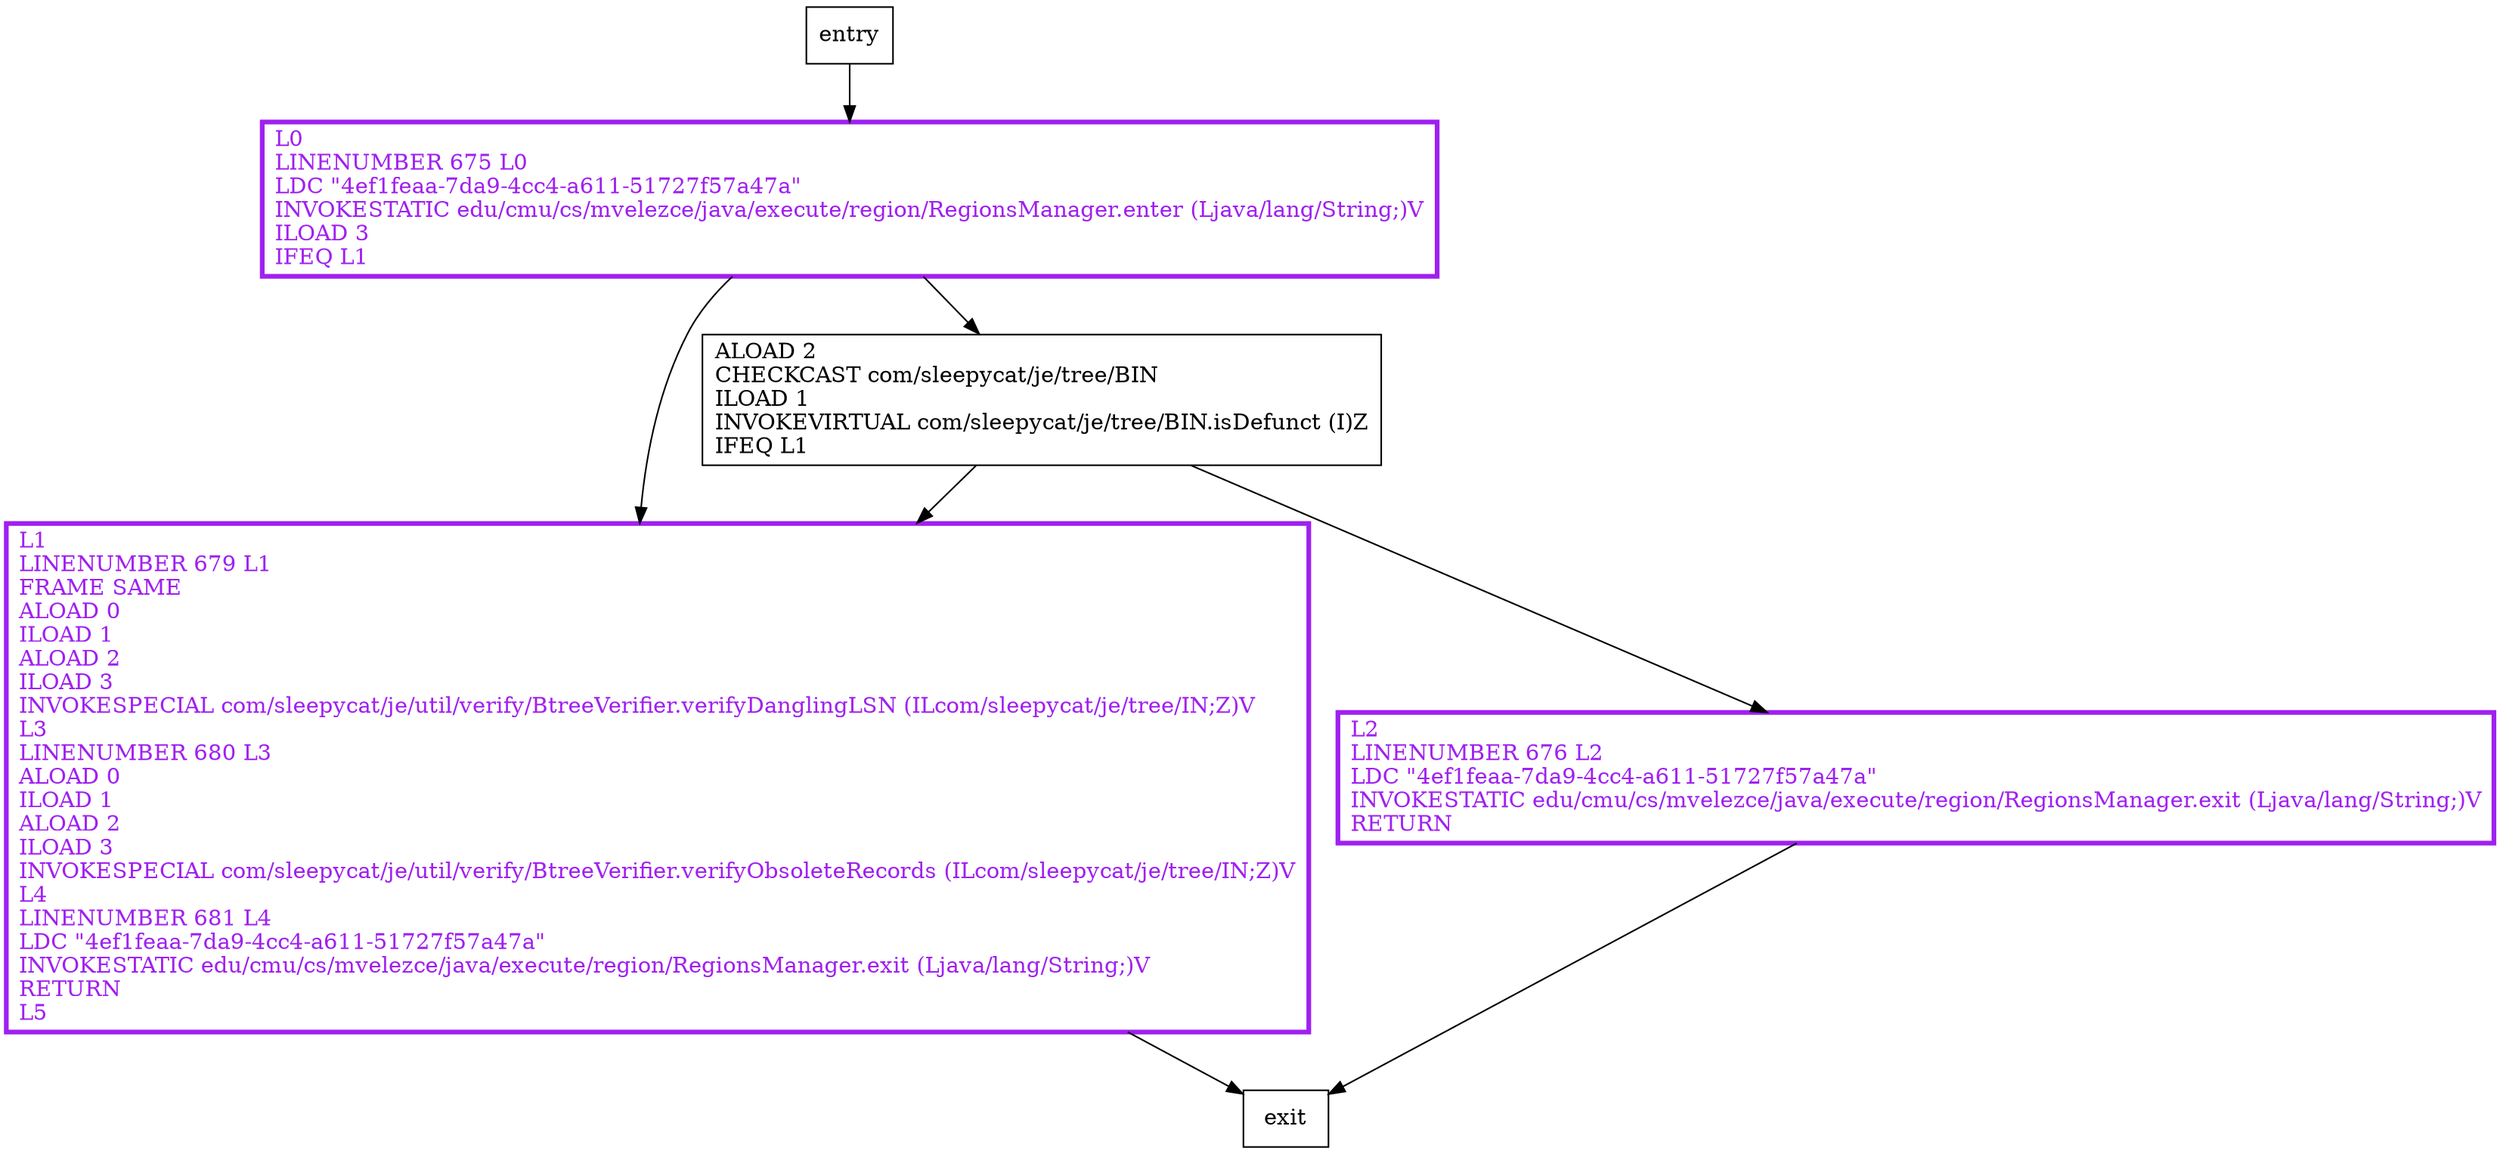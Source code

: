 digraph verifyDanglingLSNAndObsoleteRecordsOneSlot {
node [shape=record];
1503064740 [label="L1\lLINENUMBER 679 L1\lFRAME SAME\lALOAD 0\lILOAD 1\lALOAD 2\lILOAD 3\lINVOKESPECIAL com/sleepycat/je/util/verify/BtreeVerifier.verifyDanglingLSN (ILcom/sleepycat/je/tree/IN;Z)V\lL3\lLINENUMBER 680 L3\lALOAD 0\lILOAD 1\lALOAD 2\lILOAD 3\lINVOKESPECIAL com/sleepycat/je/util/verify/BtreeVerifier.verifyObsoleteRecords (ILcom/sleepycat/je/tree/IN;Z)V\lL4\lLINENUMBER 681 L4\lLDC \"4ef1feaa-7da9-4cc4-a611-51727f57a47a\"\lINVOKESTATIC edu/cmu/cs/mvelezce/java/execute/region/RegionsManager.exit (Ljava/lang/String;)V\lRETURN\lL5\l"];
1801081492 [label="L0\lLINENUMBER 675 L0\lLDC \"4ef1feaa-7da9-4cc4-a611-51727f57a47a\"\lINVOKESTATIC edu/cmu/cs/mvelezce/java/execute/region/RegionsManager.enter (Ljava/lang/String;)V\lILOAD 3\lIFEQ L1\l"];
2135989880 [label="L2\lLINENUMBER 676 L2\lLDC \"4ef1feaa-7da9-4cc4-a611-51727f57a47a\"\lINVOKESTATIC edu/cmu/cs/mvelezce/java/execute/region/RegionsManager.exit (Ljava/lang/String;)V\lRETURN\l"];
415458432 [label="ALOAD 2\lCHECKCAST com/sleepycat/je/tree/BIN\lILOAD 1\lINVOKEVIRTUAL com/sleepycat/je/tree/BIN.isDefunct (I)Z\lIFEQ L1\l"];
entry;
exit;
entry -> 1801081492
1503064740 -> exit
1801081492 -> 1503064740
1801081492 -> 415458432
2135989880 -> exit
415458432 -> 1503064740
415458432 -> 2135989880
1503064740[fontcolor="purple", penwidth=3, color="purple"];
1801081492[fontcolor="purple", penwidth=3, color="purple"];
2135989880[fontcolor="purple", penwidth=3, color="purple"];
}
